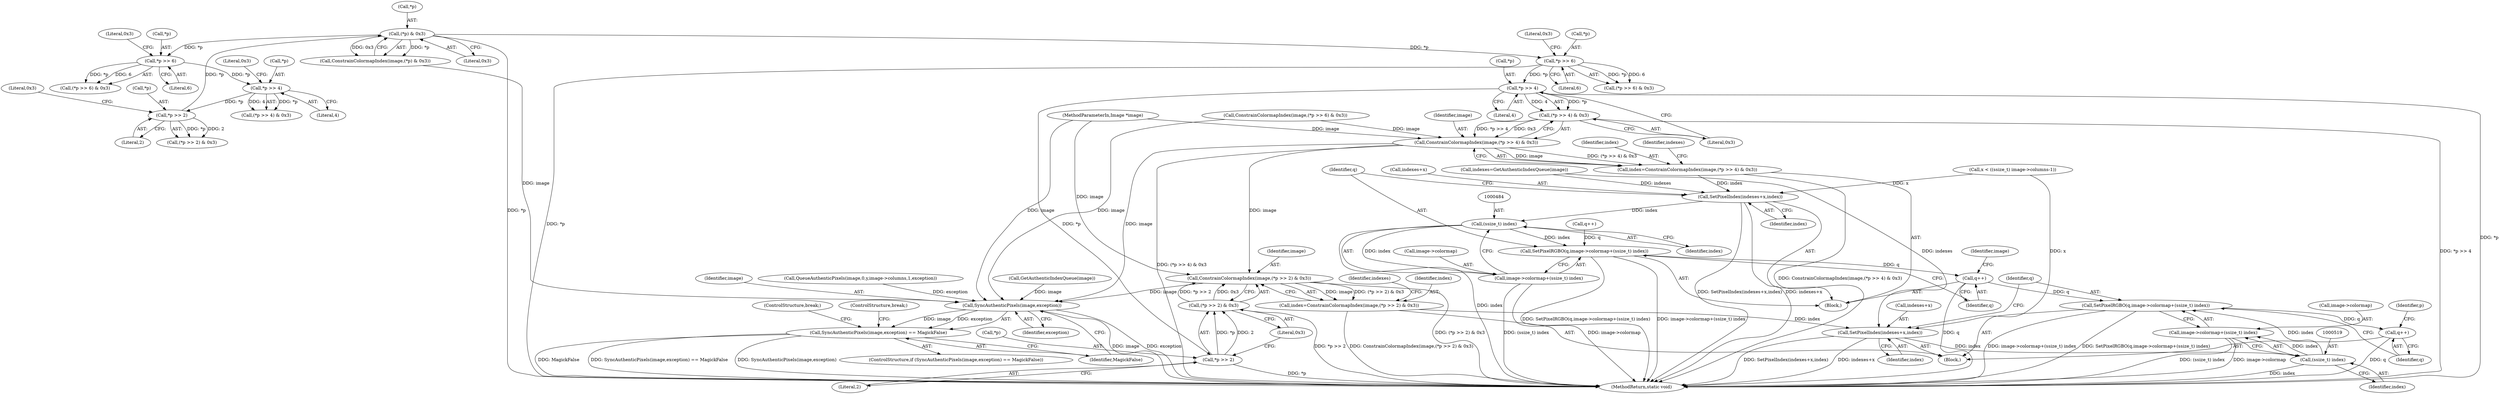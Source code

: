 digraph "0_ImageMagick_d9b2209a69ee90d8df81fb124eb66f593eb9f599@pointer" {
"1000467" [label="(Call,*p >> 4)"];
"1000432" [label="(Call,*p >> 6)"];
"1000394" [label="(Call,(*p) & 0x3)"];
"1000369" [label="(Call,*p >> 2)"];
"1000343" [label="(Call,*p >> 4)"];
"1000317" [label="(Call,*p >> 6)"];
"1000466" [label="(Call,(*p >> 4) & 0x3)"];
"1000464" [label="(Call,ConstrainColormapIndex(image,(*p >> 4) & 0x3))"];
"1000462" [label="(Call,index=ConstrainColormapIndex(image,(*p >> 4) & 0x3))"];
"1000472" [label="(Call,SetPixelIndex(indexes+x,index))"];
"1000483" [label="(Call,(ssize_t) index)"];
"1000477" [label="(Call,SetPixelRGBO(q,image->colormap+(ssize_t) index))"];
"1000486" [label="(Call,q++)"];
"1000512" [label="(Call,SetPixelRGBO(q,image->colormap+(ssize_t) index))"];
"1000521" [label="(Call,q++)"];
"1000479" [label="(Call,image->colormap+(ssize_t) index)"];
"1000499" [label="(Call,ConstrainColormapIndex(image,(*p >> 2) & 0x3))"];
"1000497" [label="(Call,index=ConstrainColormapIndex(image,(*p >> 2) & 0x3))"];
"1000507" [label="(Call,SetPixelIndex(indexes+x,index))"];
"1000518" [label="(Call,(ssize_t) index)"];
"1000514" [label="(Call,image->colormap+(ssize_t) index)"];
"1000527" [label="(Call,SyncAuthenticPixels(image,exception))"];
"1000526" [label="(Call,SyncAuthenticPixels(image,exception) == MagickFalse)"];
"1000502" [label="(Call,*p >> 2)"];
"1000501" [label="(Call,(*p >> 2) & 0x3)"];
"1000316" [label="(Call,(*p >> 6) & 0x3)"];
"1000369" [label="(Call,*p >> 2)"];
"1000429" [label="(Call,ConstrainColormapIndex(image,(*p >> 6) & 0x3))"];
"1000499" [label="(Call,ConstrainColormapIndex(image,(*p >> 2) & 0x3))"];
"1000465" [label="(Identifier,image)"];
"1000373" [label="(Literal,0x3)"];
"1000320" [label="(Literal,6)"];
"1000293" [label="(Call,GetAuthenticIndexQueue(image))"];
"1000395" [label="(Call,*p)"];
"1000346" [label="(Literal,4)"];
"1000461" [label="(Block,)"];
"1000397" [label="(Literal,0x3)"];
"1000108" [label="(MethodParameterIn,Image *image)"];
"1000509" [label="(Identifier,indexes)"];
"1000463" [label="(Identifier,index)"];
"1000521" [label="(Call,q++)"];
"1000497" [label="(Call,index=ConstrainColormapIndex(image,(*p >> 2) & 0x3))"];
"1000317" [label="(Call,*p >> 6)"];
"1000478" [label="(Identifier,q)"];
"1000525" [label="(ControlStructure,if (SyncAuthenticPixels(image,exception) == MagickFalse))"];
"1000392" [label="(Call,ConstrainColormapIndex(image,(*p) & 0x3))"];
"1000291" [label="(Call,indexes=GetAuthenticIndexQueue(image))"];
"1000498" [label="(Identifier,index)"];
"1000532" [label="(ControlStructure,break;)"];
"1000529" [label="(Identifier,exception)"];
"1000464" [label="(Call,ConstrainColormapIndex(image,(*p >> 4) & 0x3))"];
"1000368" [label="(Call,(*p >> 2) & 0x3)"];
"1000467" [label="(Call,*p >> 4)"];
"1000512" [label="(Call,SetPixelRGBO(q,image->colormap+(ssize_t) index))"];
"1000501" [label="(Call,(*p >> 2) & 0x3)"];
"1000321" [label="(Literal,0x3)"];
"1000451" [label="(Call,q++)"];
"1000466" [label="(Call,(*p >> 4) & 0x3)"];
"1000526" [label="(Call,SyncAuthenticPixels(image,exception) == MagickFalse)"];
"1000496" [label="(Block,)"];
"1000527" [label="(Call,SyncAuthenticPixels(image,exception))"];
"1000342" [label="(Call,(*p >> 4) & 0x3)"];
"1000432" [label="(Call,*p >> 6)"];
"1000477" [label="(Call,SetPixelRGBO(q,image->colormap+(ssize_t) index))"];
"1000433" [label="(Call,*p)"];
"1000476" [label="(Identifier,index)"];
"1000299" [label="(Call,x < ((ssize_t) image->columns-1))"];
"1000462" [label="(Call,index=ConstrainColormapIndex(image,(*p >> 4) & 0x3))"];
"1000370" [label="(Call,*p)"];
"1000431" [label="(Call,(*p >> 6) & 0x3)"];
"1000474" [label="(Identifier,indexes)"];
"1000502" [label="(Call,*p >> 2)"];
"1000344" [label="(Call,*p)"];
"1000479" [label="(Call,image->colormap+(ssize_t) index)"];
"1000372" [label="(Literal,2)"];
"1000486" [label="(Call,q++)"];
"1000485" [label="(Identifier,index)"];
"1000515" [label="(Call,image->colormap)"];
"1000506" [label="(Literal,0x3)"];
"1000508" [label="(Call,indexes+x)"];
"1000520" [label="(Identifier,index)"];
"1000518" [label="(Call,(ssize_t) index)"];
"1000503" [label="(Call,*p)"];
"1000803" [label="(MethodReturn,static void)"];
"1000471" [label="(Literal,0x3)"];
"1000470" [label="(Literal,4)"];
"1000436" [label="(Literal,0x3)"];
"1000530" [label="(Identifier,MagickFalse)"];
"1000507" [label="(Call,SetPixelIndex(indexes+x,index))"];
"1000343" [label="(Call,*p >> 4)"];
"1000347" [label="(Literal,0x3)"];
"1000468" [label="(Call,*p)"];
"1000531" [label="(ControlStructure,break;)"];
"1000524" [label="(Identifier,p)"];
"1000528" [label="(Identifier,image)"];
"1000318" [label="(Call,*p)"];
"1000275" [label="(Call,QueueAuthenticPixels(image,0,y,image->columns,1,exception))"];
"1000394" [label="(Call,(*p) & 0x3)"];
"1000483" [label="(Call,(ssize_t) index)"];
"1000472" [label="(Call,SetPixelIndex(indexes+x,index))"];
"1000522" [label="(Identifier,q)"];
"1000514" [label="(Call,image->colormap+(ssize_t) index)"];
"1000435" [label="(Literal,6)"];
"1000473" [label="(Call,indexes+x)"];
"1000487" [label="(Identifier,q)"];
"1000505" [label="(Literal,2)"];
"1000492" [label="(Identifier,image)"];
"1000500" [label="(Identifier,image)"];
"1000480" [label="(Call,image->colormap)"];
"1000511" [label="(Identifier,index)"];
"1000513" [label="(Identifier,q)"];
"1000467" -> "1000466"  [label="AST: "];
"1000467" -> "1000470"  [label="CFG: "];
"1000468" -> "1000467"  [label="AST: "];
"1000470" -> "1000467"  [label="AST: "];
"1000471" -> "1000467"  [label="CFG: "];
"1000467" -> "1000803"  [label="DDG: *p"];
"1000467" -> "1000466"  [label="DDG: *p"];
"1000467" -> "1000466"  [label="DDG: 4"];
"1000432" -> "1000467"  [label="DDG: *p"];
"1000467" -> "1000502"  [label="DDG: *p"];
"1000432" -> "1000431"  [label="AST: "];
"1000432" -> "1000435"  [label="CFG: "];
"1000433" -> "1000432"  [label="AST: "];
"1000435" -> "1000432"  [label="AST: "];
"1000436" -> "1000432"  [label="CFG: "];
"1000432" -> "1000803"  [label="DDG: *p"];
"1000432" -> "1000431"  [label="DDG: *p"];
"1000432" -> "1000431"  [label="DDG: 6"];
"1000394" -> "1000432"  [label="DDG: *p"];
"1000394" -> "1000392"  [label="AST: "];
"1000394" -> "1000397"  [label="CFG: "];
"1000395" -> "1000394"  [label="AST: "];
"1000397" -> "1000394"  [label="AST: "];
"1000392" -> "1000394"  [label="CFG: "];
"1000394" -> "1000803"  [label="DDG: *p"];
"1000394" -> "1000317"  [label="DDG: *p"];
"1000394" -> "1000392"  [label="DDG: *p"];
"1000394" -> "1000392"  [label="DDG: 0x3"];
"1000369" -> "1000394"  [label="DDG: *p"];
"1000369" -> "1000368"  [label="AST: "];
"1000369" -> "1000372"  [label="CFG: "];
"1000370" -> "1000369"  [label="AST: "];
"1000372" -> "1000369"  [label="AST: "];
"1000373" -> "1000369"  [label="CFG: "];
"1000369" -> "1000368"  [label="DDG: *p"];
"1000369" -> "1000368"  [label="DDG: 2"];
"1000343" -> "1000369"  [label="DDG: *p"];
"1000343" -> "1000342"  [label="AST: "];
"1000343" -> "1000346"  [label="CFG: "];
"1000344" -> "1000343"  [label="AST: "];
"1000346" -> "1000343"  [label="AST: "];
"1000347" -> "1000343"  [label="CFG: "];
"1000343" -> "1000342"  [label="DDG: *p"];
"1000343" -> "1000342"  [label="DDG: 4"];
"1000317" -> "1000343"  [label="DDG: *p"];
"1000317" -> "1000316"  [label="AST: "];
"1000317" -> "1000320"  [label="CFG: "];
"1000318" -> "1000317"  [label="AST: "];
"1000320" -> "1000317"  [label="AST: "];
"1000321" -> "1000317"  [label="CFG: "];
"1000317" -> "1000316"  [label="DDG: *p"];
"1000317" -> "1000316"  [label="DDG: 6"];
"1000466" -> "1000464"  [label="AST: "];
"1000466" -> "1000471"  [label="CFG: "];
"1000471" -> "1000466"  [label="AST: "];
"1000464" -> "1000466"  [label="CFG: "];
"1000466" -> "1000803"  [label="DDG: *p >> 4"];
"1000466" -> "1000464"  [label="DDG: *p >> 4"];
"1000466" -> "1000464"  [label="DDG: 0x3"];
"1000464" -> "1000462"  [label="AST: "];
"1000465" -> "1000464"  [label="AST: "];
"1000462" -> "1000464"  [label="CFG: "];
"1000464" -> "1000803"  [label="DDG: (*p >> 4) & 0x3"];
"1000464" -> "1000462"  [label="DDG: image"];
"1000464" -> "1000462"  [label="DDG: (*p >> 4) & 0x3"];
"1000429" -> "1000464"  [label="DDG: image"];
"1000108" -> "1000464"  [label="DDG: image"];
"1000464" -> "1000499"  [label="DDG: image"];
"1000464" -> "1000527"  [label="DDG: image"];
"1000462" -> "1000461"  [label="AST: "];
"1000463" -> "1000462"  [label="AST: "];
"1000474" -> "1000462"  [label="CFG: "];
"1000462" -> "1000803"  [label="DDG: ConstrainColormapIndex(image,(*p >> 4) & 0x3)"];
"1000462" -> "1000472"  [label="DDG: index"];
"1000472" -> "1000461"  [label="AST: "];
"1000472" -> "1000476"  [label="CFG: "];
"1000473" -> "1000472"  [label="AST: "];
"1000476" -> "1000472"  [label="AST: "];
"1000478" -> "1000472"  [label="CFG: "];
"1000472" -> "1000803"  [label="DDG: SetPixelIndex(indexes+x,index)"];
"1000472" -> "1000803"  [label="DDG: indexes+x"];
"1000291" -> "1000472"  [label="DDG: indexes"];
"1000299" -> "1000472"  [label="DDG: x"];
"1000472" -> "1000483"  [label="DDG: index"];
"1000483" -> "1000479"  [label="AST: "];
"1000483" -> "1000485"  [label="CFG: "];
"1000484" -> "1000483"  [label="AST: "];
"1000485" -> "1000483"  [label="AST: "];
"1000479" -> "1000483"  [label="CFG: "];
"1000483" -> "1000803"  [label="DDG: index"];
"1000483" -> "1000477"  [label="DDG: index"];
"1000483" -> "1000479"  [label="DDG: index"];
"1000477" -> "1000461"  [label="AST: "];
"1000477" -> "1000479"  [label="CFG: "];
"1000478" -> "1000477"  [label="AST: "];
"1000479" -> "1000477"  [label="AST: "];
"1000487" -> "1000477"  [label="CFG: "];
"1000477" -> "1000803"  [label="DDG: image->colormap+(ssize_t) index"];
"1000477" -> "1000803"  [label="DDG: SetPixelRGBO(q,image->colormap+(ssize_t) index)"];
"1000451" -> "1000477"  [label="DDG: q"];
"1000477" -> "1000486"  [label="DDG: q"];
"1000486" -> "1000461"  [label="AST: "];
"1000486" -> "1000487"  [label="CFG: "];
"1000487" -> "1000486"  [label="AST: "];
"1000492" -> "1000486"  [label="CFG: "];
"1000486" -> "1000803"  [label="DDG: q"];
"1000486" -> "1000512"  [label="DDG: q"];
"1000512" -> "1000496"  [label="AST: "];
"1000512" -> "1000514"  [label="CFG: "];
"1000513" -> "1000512"  [label="AST: "];
"1000514" -> "1000512"  [label="AST: "];
"1000522" -> "1000512"  [label="CFG: "];
"1000512" -> "1000803"  [label="DDG: image->colormap+(ssize_t) index"];
"1000512" -> "1000803"  [label="DDG: SetPixelRGBO(q,image->colormap+(ssize_t) index)"];
"1000518" -> "1000512"  [label="DDG: index"];
"1000512" -> "1000521"  [label="DDG: q"];
"1000521" -> "1000496"  [label="AST: "];
"1000521" -> "1000522"  [label="CFG: "];
"1000522" -> "1000521"  [label="AST: "];
"1000524" -> "1000521"  [label="CFG: "];
"1000521" -> "1000803"  [label="DDG: q"];
"1000480" -> "1000479"  [label="AST: "];
"1000479" -> "1000803"  [label="DDG: (ssize_t) index"];
"1000479" -> "1000803"  [label="DDG: image->colormap"];
"1000499" -> "1000497"  [label="AST: "];
"1000499" -> "1000501"  [label="CFG: "];
"1000500" -> "1000499"  [label="AST: "];
"1000501" -> "1000499"  [label="AST: "];
"1000497" -> "1000499"  [label="CFG: "];
"1000499" -> "1000803"  [label="DDG: (*p >> 2) & 0x3"];
"1000499" -> "1000497"  [label="DDG: image"];
"1000499" -> "1000497"  [label="DDG: (*p >> 2) & 0x3"];
"1000108" -> "1000499"  [label="DDG: image"];
"1000501" -> "1000499"  [label="DDG: *p >> 2"];
"1000501" -> "1000499"  [label="DDG: 0x3"];
"1000499" -> "1000527"  [label="DDG: image"];
"1000497" -> "1000496"  [label="AST: "];
"1000498" -> "1000497"  [label="AST: "];
"1000509" -> "1000497"  [label="CFG: "];
"1000497" -> "1000803"  [label="DDG: ConstrainColormapIndex(image,(*p >> 2) & 0x3)"];
"1000497" -> "1000507"  [label="DDG: index"];
"1000507" -> "1000496"  [label="AST: "];
"1000507" -> "1000511"  [label="CFG: "];
"1000508" -> "1000507"  [label="AST: "];
"1000511" -> "1000507"  [label="AST: "];
"1000513" -> "1000507"  [label="CFG: "];
"1000507" -> "1000803"  [label="DDG: SetPixelIndex(indexes+x,index)"];
"1000507" -> "1000803"  [label="DDG: indexes+x"];
"1000291" -> "1000507"  [label="DDG: indexes"];
"1000299" -> "1000507"  [label="DDG: x"];
"1000507" -> "1000518"  [label="DDG: index"];
"1000518" -> "1000514"  [label="AST: "];
"1000518" -> "1000520"  [label="CFG: "];
"1000519" -> "1000518"  [label="AST: "];
"1000520" -> "1000518"  [label="AST: "];
"1000514" -> "1000518"  [label="CFG: "];
"1000518" -> "1000803"  [label="DDG: index"];
"1000518" -> "1000514"  [label="DDG: index"];
"1000515" -> "1000514"  [label="AST: "];
"1000514" -> "1000803"  [label="DDG: (ssize_t) index"];
"1000514" -> "1000803"  [label="DDG: image->colormap"];
"1000527" -> "1000526"  [label="AST: "];
"1000527" -> "1000529"  [label="CFG: "];
"1000528" -> "1000527"  [label="AST: "];
"1000529" -> "1000527"  [label="AST: "];
"1000530" -> "1000527"  [label="CFG: "];
"1000527" -> "1000803"  [label="DDG: image"];
"1000527" -> "1000803"  [label="DDG: exception"];
"1000527" -> "1000526"  [label="DDG: image"];
"1000527" -> "1000526"  [label="DDG: exception"];
"1000392" -> "1000527"  [label="DDG: image"];
"1000429" -> "1000527"  [label="DDG: image"];
"1000293" -> "1000527"  [label="DDG: image"];
"1000108" -> "1000527"  [label="DDG: image"];
"1000275" -> "1000527"  [label="DDG: exception"];
"1000526" -> "1000525"  [label="AST: "];
"1000526" -> "1000530"  [label="CFG: "];
"1000530" -> "1000526"  [label="AST: "];
"1000531" -> "1000526"  [label="CFG: "];
"1000532" -> "1000526"  [label="CFG: "];
"1000526" -> "1000803"  [label="DDG: MagickFalse"];
"1000526" -> "1000803"  [label="DDG: SyncAuthenticPixels(image,exception) == MagickFalse"];
"1000526" -> "1000803"  [label="DDG: SyncAuthenticPixels(image,exception)"];
"1000502" -> "1000501"  [label="AST: "];
"1000502" -> "1000505"  [label="CFG: "];
"1000503" -> "1000502"  [label="AST: "];
"1000505" -> "1000502"  [label="AST: "];
"1000506" -> "1000502"  [label="CFG: "];
"1000502" -> "1000803"  [label="DDG: *p"];
"1000502" -> "1000501"  [label="DDG: *p"];
"1000502" -> "1000501"  [label="DDG: 2"];
"1000501" -> "1000506"  [label="CFG: "];
"1000506" -> "1000501"  [label="AST: "];
"1000501" -> "1000803"  [label="DDG: *p >> 2"];
}
